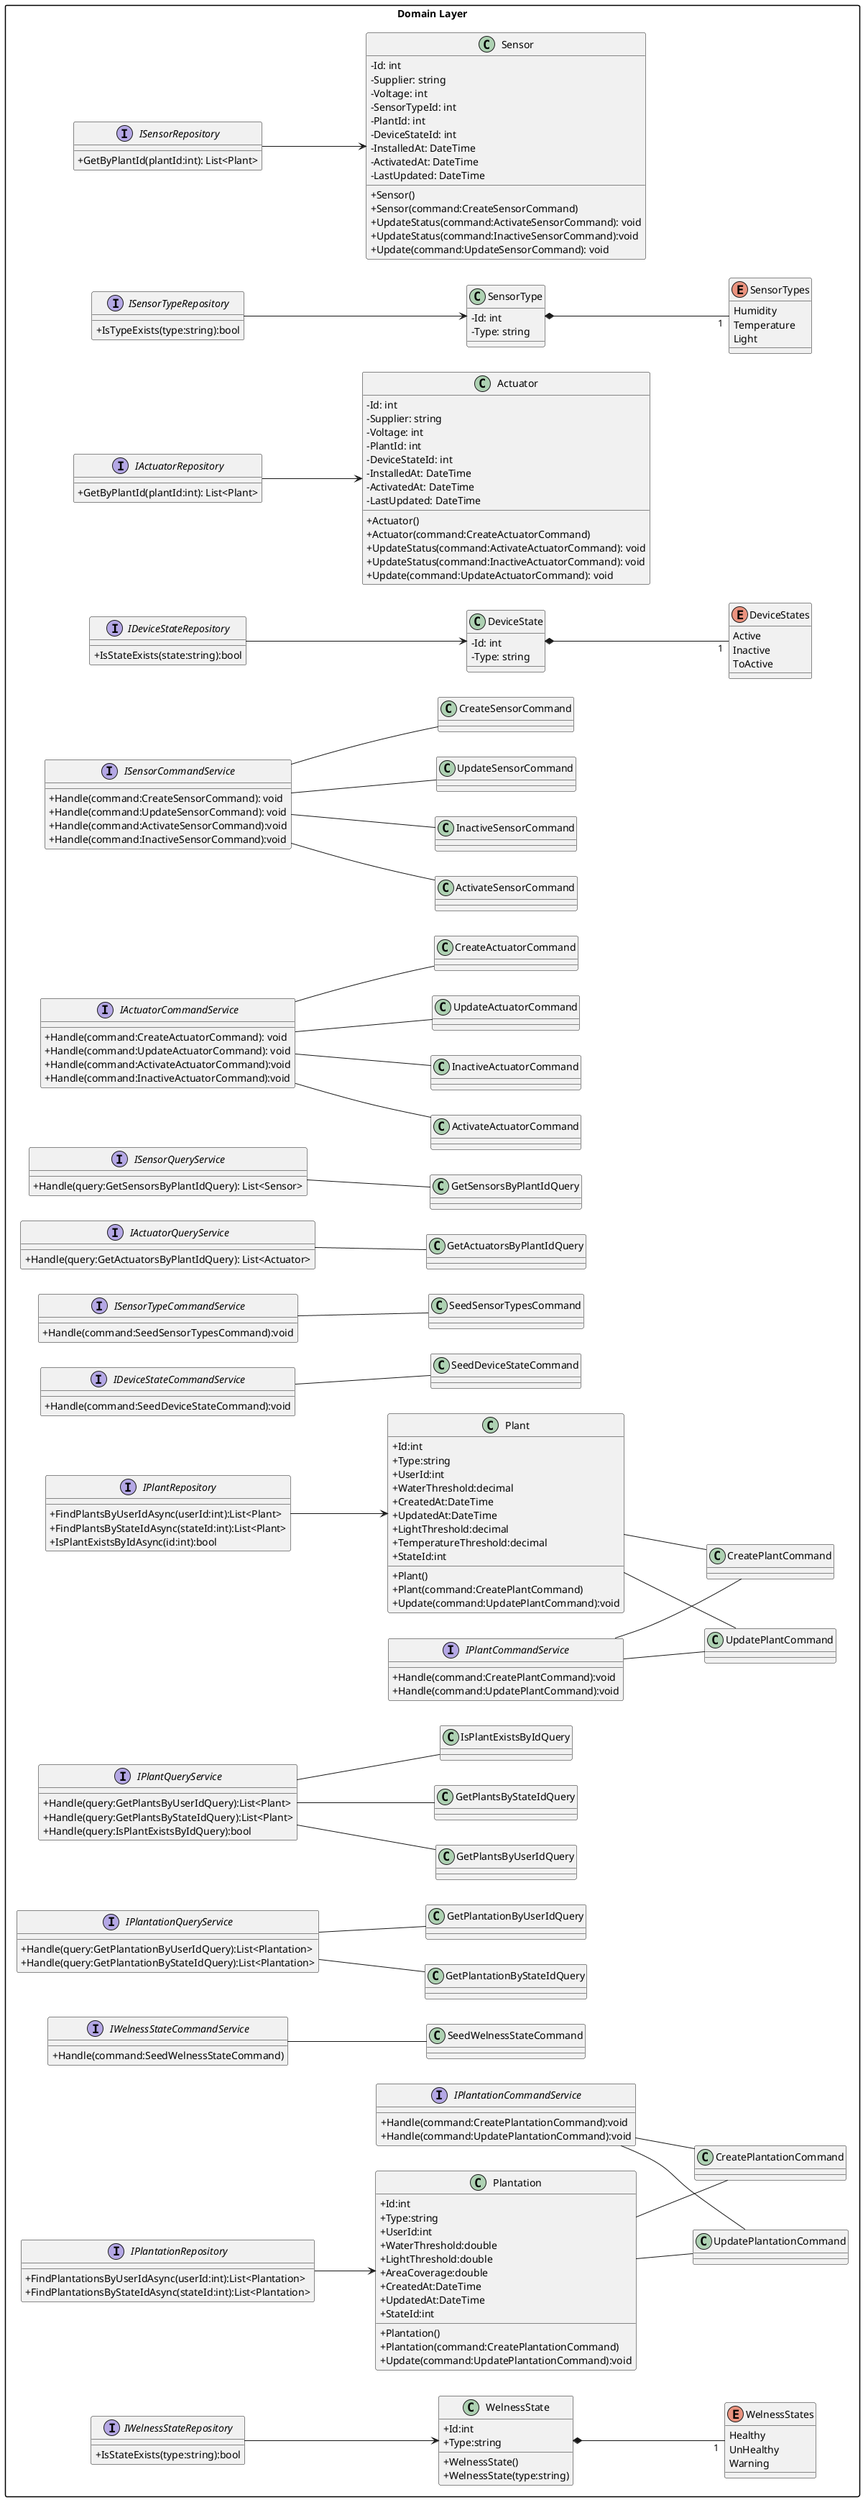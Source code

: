 @startuml "Management Domain Layer Diagram for Backend"
left to right direction
skinparam packageStyle rectangle
skinparam classAttributeIconSize 0
package "Domain Layer" {
  class Plant {
    +Id:int
    +Type:string
    +UserId:int
    +WaterThreshold:decimal
    +CreatedAt:DateTime
    +UpdatedAt:DateTime
    +LightThreshold:decimal
    +TemperatureThreshold:decimal
    +StateId:int
    +Plant()
    +Plant(command:CreatePlantCommand)
    +Update(command:UpdatePlantCommand):void
  }
  
  class Sensor {
  - Id: int
  - Supplier: string
  - Voltage: int
  - SensorTypeId: int
  - PlantId: int
  - DeviceStateId: int
  - InstalledAt: DateTime
  - ActivatedAt: DateTime
  - LastUpdated: DateTime
  
  +Sensor()
  +Sensor(command:CreateSensorCommand)
  + UpdateStatus(command:ActivateSensorCommand): void
  +UpdateStatus(command:InactiveSensorCommand):void
  + Update(command:UpdateSensorCommand): void
}

class Actuator {
  - Id: int
  - Supplier: string
  - Voltage: int
  - PlantId: int
  - DeviceStateId: int
  - InstalledAt: DateTime
  - ActivatedAt: DateTime
  - LastUpdated: DateTime
  +Actuator()
  +Actuator(command:CreateActuatorCommand)
  + UpdateStatus(command:ActivateActuatorCommand): void
  + UpdateStatus(command:InactiveActuatorCommand): void
  + Update(command:UpdateActuatorCommand): void
}

class DeviceState {
  - Id: int
  - Type: string
}

class SensorType {
  - Id: int
  - Type: string
}


enum DeviceStates {
  Active
  Inactive
  ToActive
}

enum SensorTypes {
  Humidity
  Temperature
  Light
}

class SeedSensorTypesCommand
class SeedDeviceStateCommand
class CreateSensorCommand
class ActivateSensorCommand
class InactiveSensorCommand
class UpdateSensorCommand
class CreateActuatorCommand
class ActivateActuatorCommand
class InactiveActuatorCommand
class UpdateActuatorCommand

class GetSensorsByPlantIdQuery
class GetActuatorsByPlantIdQuery

interface ISensorRepository{
+GetByPlantId(plantId:int): List<Plant>
}

interface ISensorTypeRepository{
  +IsTypeExists(type:string):bool
}

interface IActuatorRepository{
  +GetByPlantId(plantId:int): List<Plant>
}

interface IDeviceStateRepository{
+IsStateExists(state:string):bool
}

interface ISensorCommandService{
  +Handle(command:CreateSensorCommand): void
  +Handle(command:UpdateSensorCommand): void
  +Handle(command:ActivateSensorCommand):void
  +Handle(command:InactiveSensorCommand):void
}

interface IActuatorCommandService {
+Handle(command:CreateActuatorCommand): void
  +Handle(command:UpdateActuatorCommand): void
  +Handle(command:ActivateActuatorCommand):void
  +Handle(command:InactiveActuatorCommand):void
}

interface ISensorQueryService{
  +Handle(query:GetSensorsByPlantIdQuery): List<Sensor>
}

interface IActuatorQueryService {
   +Handle(query:GetActuatorsByPlantIdQuery): List<Actuator>
}

interface ISensorTypeCommandService{
  +Handle(command:SeedSensorTypesCommand):void
}

interface IDeviceStateCommandService{
 +Handle(command:SeedDeviceStateCommand):void
}


  class Plantation {
    +Id:int
    +Type:string
    +UserId:int
    +WaterThreshold:double
    +LightThreshold:double
    +AreaCoverage:double
    +CreatedAt:DateTime
    +UpdatedAt:DateTime
    +StateId:int
    +Plantation()
    +Plantation(command:CreatePlantationCommand)
    +Update(command:UpdatePlantationCommand):void
  }

  class WelnessState {
    +Id:int
    +Type:string
    +WelnessState()
    +WelnessState(type:string)
  }

  enum WelnessStates {
    Healthy
    UnHealthy
    Warning
  }

  WelnessState *-- "1" WelnessStates
  SensorType *-- "1" SensorTypes
  DeviceState *-- "1" DeviceStates

  ' ======= Commands =======
  class CreatePlantCommand
  class UpdatePlantCommand
  class CreatePlantationCommand
  class UpdatePlantationCommand
  class SeedWelnessStateCommand

  ' ======= Queries =======
  class GetPlantsByUserIdQuery
  class GetPlantsByStateIdQuery
  class GetPlantationByUserIdQuery
  class GetPlantationByStateIdQuery
  class IsPlantExistsByIdQuery

  ' ======= Interfaces =======
  interface IPlantCommandService {
    +Handle(command:CreatePlantCommand):void
    +Handle(command:UpdatePlantCommand):void
  }

  interface IPlantationCommandService {
    +Handle(command:CreatePlantationCommand):void
    +Handle(command:UpdatePlantationCommand):void
  }

  interface IPlantQueryService {
    +Handle(query:GetPlantsByUserIdQuery):List<Plant>
    +Handle(query:GetPlantsByStateIdQuery):List<Plant>
    +Handle(query:IsPlantExistsByIdQuery):bool
  }

  interface IPlantationQueryService {
    +Handle(query:GetPlantationByUserIdQuery):List<Plantation>
    +Handle(query:GetPlantationByStateIdQuery):List<Plantation>
  }

  interface IWelnessStateCommandService {
    +Handle(command:SeedWelnessStateCommand)
  }

  interface IPlantRepository {
    +FindPlantsByUserIdAsync(userId:int):List<Plant>
    +FindPlantsByStateIdAsync(stateId:int):List<Plant>
    +IsPlantExistsByIdAsync(id:int):bool
  }

  interface IPlantationRepository {
    +FindPlantationsByUserIdAsync(userId:int):List<Plantation>
    +FindPlantationsByStateIdAsync(stateId:int):List<Plantation>
  }

  interface IWelnessStateRepository {
    +IsStateExists(type:string):bool
  }

  ' ======= Relationships =======
  Plant -- CreatePlantCommand
  Plant -- UpdatePlantCommand

  Plantation -- CreatePlantationCommand
  Plantation -- UpdatePlantationCommand

  IPlantCommandService -- CreatePlantCommand
  IPlantCommandService -- UpdatePlantCommand

  IPlantationCommandService -- CreatePlantationCommand
  IPlantationCommandService -- UpdatePlantationCommand

  IPlantQueryService -- GetPlantsByUserIdQuery
  IPlantQueryService -- GetPlantsByStateIdQuery
  IPlantQueryService -- IsPlantExistsByIdQuery

  IPlantationQueryService -- GetPlantationByUserIdQuery
  IPlantationQueryService -- GetPlantationByStateIdQuery

  IPlantRepository --> Plant
  IPlantationRepository --> Plantation
  IWelnessStateRepository --> WelnessState

  IWelnessStateCommandService -- SeedWelnessStateCommand
  
  ISensorRepository --> Sensor 
  IActuatorRepository --> Actuator
  IDeviceStateRepository --> DeviceState
  ISensorTypeRepository --> SensorType
  ISensorCommandService -- ActivateSensorCommand
  ISensorCommandService -- InactiveSensorCommand
  ISensorCommandService -- CreateSensorCommand
  ISensorCommandService -- UpdateSensorCommand
  ISensorTypeCommandService -- SeedSensorTypesCommand
  IDeviceStateCommandService -- SeedDeviceStateCommand
  ISensorQueryService -- GetSensorsByPlantIdQuery
  IActuatorQueryService -- GetActuatorsByPlantIdQuery
  IActuatorCommandService -- CreateActuatorCommand
  IActuatorCommandService -- ActivateActuatorCommand
  IActuatorCommandService -- InactiveActuatorCommand
  IActuatorCommandService -- UpdateActuatorCommand
}

@enduml